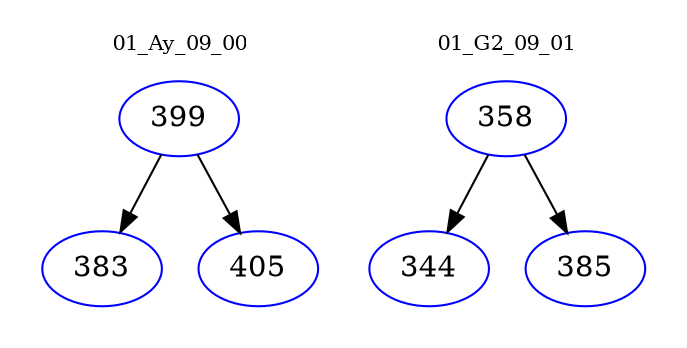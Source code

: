 digraph{
subgraph cluster_0 {
color = white
label = "01_Ay_09_00";
fontsize=10;
T0_399 [label="399", color="blue"]
T0_399 -> T0_383 [color="black"]
T0_383 [label="383", color="blue"]
T0_399 -> T0_405 [color="black"]
T0_405 [label="405", color="blue"]
}
subgraph cluster_1 {
color = white
label = "01_G2_09_01";
fontsize=10;
T1_358 [label="358", color="blue"]
T1_358 -> T1_344 [color="black"]
T1_344 [label="344", color="blue"]
T1_358 -> T1_385 [color="black"]
T1_385 [label="385", color="blue"]
}
}
